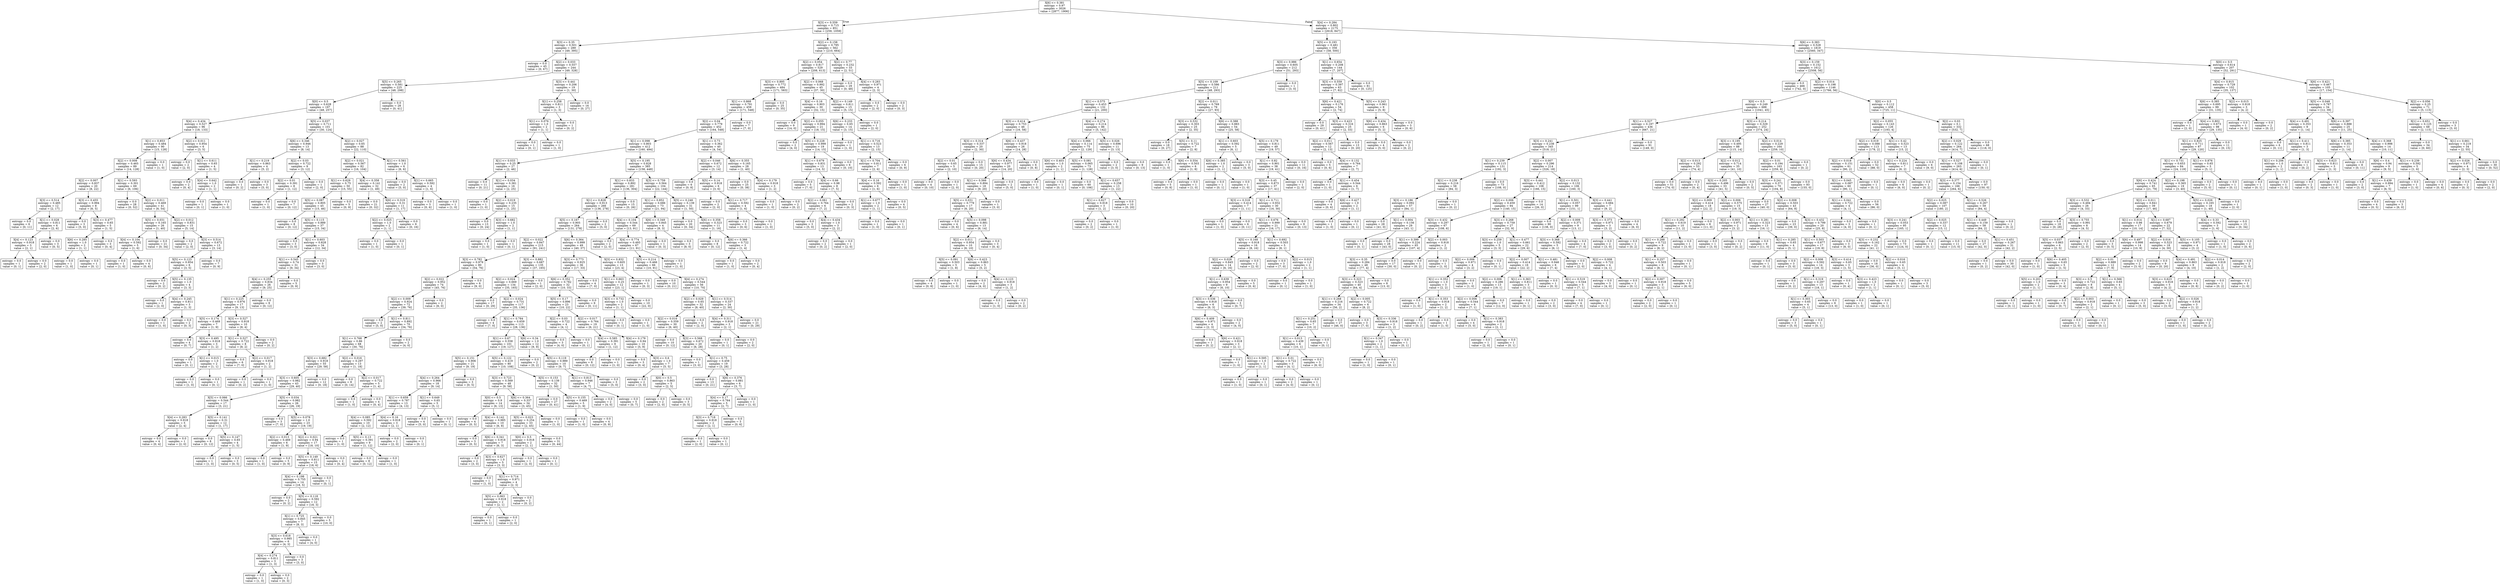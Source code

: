 digraph Tree {
node [shape=box] ;
0 [label="X[6] <= 0.381\nentropy = 0.97\nsamples = 3026\nvalue = [2877, 1906]"] ;
1 [label="X[3] <= 0.559\nentropy = 0.715\nsamples = 851\nvalue = [259, 1059]"] ;
0 -> 1 [labeldistance=2.5, labelangle=45, headlabel="True"] ;
2 [label="X[3] <= 0.35\nentropy = 0.501\nsamples = 289\nvalue = [49, 395]"] ;
1 -> 2 ;
3 [label="entropy = 0.0\nsamples = 45\nvalue = [0, 67]"] ;
2 -> 3 ;
4 [label="X[2] <= 0.033\nentropy = 0.557\nsamples = 244\nvalue = [49, 328]"] ;
2 -> 4 ;
5 [label="X[5] <= 0.265\nentropy = 0.581\nsamples = 225\nvalue = [48, 298]"] ;
4 -> 5 ;
6 [label="X[0] <= 0.5\nentropy = 0.628\nsamples = 197\nvalue = [48, 257]"] ;
5 -> 6 ;
7 [label="X[4] <= 0.434\nentropy = 0.527\nsamples = 96\nvalue = [18, 133]"] ;
6 -> 7 ;
8 [label="X[1] <= 0.853\nentropy = 0.484\nsamples = 90\nvalue = [15, 128]"] ;
7 -> 8 ;
9 [label="X[2] <= 0.008\nentropy = 0.465\nsamples = 89\nvalue = [14, 128]"] ;
8 -> 9 ;
10 [label="X[2] <= 0.007\nentropy = 0.837\nsamples = 20\nvalue = [8, 22]"] ;
9 -> 10 ;
11 [label="X[3] <= 0.514\nentropy = 0.485\nsamples = 12\nvalue = [2, 17]"] ;
10 -> 11 ;
12 [label="entropy = 0.0\nsamples = 6\nvalue = [0, 11]"] ;
11 -> 12 ;
13 [label="X[1] <= 0.028\nentropy = 0.811\nsamples = 6\nvalue = [2, 6]"] ;
11 -> 13 ;
14 [label="X[4] <= 0.123\nentropy = 0.918\nsamples = 3\nvalue = [2, 1]"] ;
13 -> 14 ;
15 [label="entropy = 0.0\nsamples = 1\nvalue = [0, 1]"] ;
14 -> 15 ;
16 [label="entropy = 0.0\nsamples = 2\nvalue = [2, 0]"] ;
14 -> 16 ;
17 [label="entropy = 0.0\nsamples = 3\nvalue = [0, 5]"] ;
13 -> 17 ;
18 [label="X[3] <= 0.455\nentropy = 0.994\nsamples = 8\nvalue = [6, 5]"] ;
10 -> 18 ;
19 [label="entropy = 0.0\nsamples = 3\nvalue = [5, 0]"] ;
18 -> 19 ;
20 [label="X[3] <= 0.477\nentropy = 0.65\nsamples = 5\nvalue = [1, 5]"] ;
18 -> 20 ;
21 [label="X[6] <= 0.285\nentropy = 1.0\nsamples = 2\nvalue = [1, 1]"] ;
20 -> 21 ;
22 [label="entropy = 0.0\nsamples = 1\nvalue = [1, 0]"] ;
21 -> 22 ;
23 [label="entropy = 0.0\nsamples = 1\nvalue = [0, 1]"] ;
21 -> 23 ;
24 [label="entropy = 0.0\nsamples = 3\nvalue = [0, 4]"] ;
20 -> 24 ;
25 [label="X[1] <= 0.593\nentropy = 0.301\nsamples = 69\nvalue = [6, 106]"] ;
9 -> 25 ;
26 [label="entropy = 0.0\nsamples = 28\nvalue = [0, 52]"] ;
25 -> 26 ;
27 [label="X[2] <= 0.011\nentropy = 0.469\nsamples = 41\nvalue = [6, 54]"] ;
25 -> 27 ;
28 [label="X[5] <= 0.031\nentropy = 0.165\nsamples = 26\nvalue = [1, 40]"] ;
27 -> 28 ;
29 [label="X[4] <= 0.104\nentropy = 0.592\nsamples = 5\nvalue = [1, 6]"] ;
28 -> 29 ;
30 [label="entropy = 0.0\nsamples = 1\nvalue = [1, 0]"] ;
29 -> 30 ;
31 [label="entropy = 0.0\nsamples = 4\nvalue = [0, 6]"] ;
29 -> 31 ;
32 [label="entropy = 0.0\nsamples = 21\nvalue = [0, 34]"] ;
28 -> 32 ;
33 [label="X[2] <= 0.012\nentropy = 0.831\nsamples = 15\nvalue = [5, 14]"] ;
27 -> 33 ;
34 [label="entropy = 0.0\nsamples = 2\nvalue = [2, 0]"] ;
33 -> 34 ;
35 [label="X[3] <= 0.514\nentropy = 0.672\nsamples = 13\nvalue = [3, 14]"] ;
33 -> 35 ;
36 [label="X[5] <= 0.123\nentropy = 0.954\nsamples = 6\nvalue = [3, 5]"] ;
35 -> 36 ;
37 [label="entropy = 0.0\nsamples = 2\nvalue = [0, 2]"] ;
36 -> 37 ;
38 [label="X[5] <= 0.135\nentropy = 1.0\nsamples = 4\nvalue = [3, 3]"] ;
36 -> 38 ;
39 [label="entropy = 0.0\nsamples = 1\nvalue = [2, 0]"] ;
38 -> 39 ;
40 [label="X[4] <= 0.245\nentropy = 0.811\nsamples = 3\nvalue = [1, 3]"] ;
38 -> 40 ;
41 [label="entropy = 0.0\nsamples = 1\nvalue = [1, 0]"] ;
40 -> 41 ;
42 [label="entropy = 0.0\nsamples = 2\nvalue = [0, 3]"] ;
40 -> 42 ;
43 [label="entropy = 0.0\nsamples = 7\nvalue = [0, 9]"] ;
35 -> 43 ;
44 [label="entropy = 0.0\nsamples = 1\nvalue = [1, 0]"] ;
8 -> 44 ;
45 [label="X[2] <= 0.011\nentropy = 0.954\nsamples = 6\nvalue = [3, 5]"] ;
7 -> 45 ;
46 [label="entropy = 0.0\nsamples = 2\nvalue = [2, 0]"] ;
45 -> 46 ;
47 [label="X[1] <= 0.611\nentropy = 0.65\nsamples = 4\nvalue = [1, 5]"] ;
45 -> 47 ;
48 [label="entropy = 0.0\nsamples = 2\nvalue = [0, 4]"] ;
47 -> 48 ;
49 [label="X[4] <= 0.642\nentropy = 1.0\nsamples = 2\nvalue = [1, 1]"] ;
47 -> 49 ;
50 [label="entropy = 0.0\nsamples = 1\nvalue = [0, 1]"] ;
49 -> 50 ;
51 [label="entropy = 0.0\nsamples = 1\nvalue = [1, 0]"] ;
49 -> 51 ;
52 [label="X[5] <= 0.037\nentropy = 0.711\nsamples = 101\nvalue = [30, 124]"] ;
6 -> 52 ;
53 [label="X[6] <= 0.346\nentropy = 0.946\nsamples = 13\nvalue = [8, 14]"] ;
52 -> 53 ;
54 [label="X[1] <= 0.219\nentropy = 0.863\nsamples = 4\nvalue = [5, 2]"] ;
53 -> 54 ;
55 [label="entropy = 0.0\nsamples = 1\nvalue = [0, 2]"] ;
54 -> 55 ;
56 [label="entropy = 0.0\nsamples = 3\nvalue = [5, 0]"] ;
54 -> 56 ;
57 [label="X[2] <= 0.03\nentropy = 0.722\nsamples = 9\nvalue = [3, 12]"] ;
53 -> 57 ;
58 [label="X[2] <= 0.01\nentropy = 0.391\nsamples = 8\nvalue = [1, 12]"] ;
57 -> 58 ;
59 [label="entropy = 0.0\nsamples = 1\nvalue = [1, 0]"] ;
58 -> 59 ;
60 [label="entropy = 0.0\nsamples = 7\nvalue = [0, 12]"] ;
58 -> 60 ;
61 [label="entropy = 0.0\nsamples = 1\nvalue = [2, 0]"] ;
57 -> 61 ;
62 [label="X[2] <= 0.027\nentropy = 0.65\nsamples = 88\nvalue = [22, 110]"] ;
52 -> 62 ;
63 [label="X[2] <= 0.021\nentropy = 0.567\nsamples = 82\nvalue = [16, 104]"] ;
62 -> 63 ;
64 [label="X[1] <= 0.629\nentropy = 0.75\nsamples = 50\nvalue = [15, 55]"] ;
63 -> 64 ;
65 [label="X[5] <= 0.087\nentropy = 0.805\nsamples = 45\nvalue = [15, 46]"] ;
64 -> 65 ;
66 [label="entropy = 0.0\nsamples = 8\nvalue = [0, 12]"] ;
65 -> 66 ;
67 [label="X[5] <= 0.115\nentropy = 0.889\nsamples = 37\nvalue = [15, 34]"] ;
65 -> 67 ;
68 [label="entropy = 0.0\nsamples = 3\nvalue = [3, 0]"] ;
67 -> 68 ;
69 [label="X[1] <= 0.603\nentropy = 0.828\nsamples = 34\nvalue = [12, 34]"] ;
67 -> 69 ;
70 [label="X[1] <= 0.545\nentropy = 0.74\nsamples = 31\nvalue = [9, 34]"] ;
69 -> 70 ;
71 [label="X[4] <= 0.255\nentropy = 0.834\nsamples = 26\nvalue = [9, 25]"] ;
70 -> 71 ;
72 [label="X[1] <= 0.225\nentropy = 0.976\nsamples = 17\nvalue = [9, 13]"] ;
71 -> 72 ;
73 [label="X[5] <= 0.174\nentropy = 0.469\nsamples = 7\nvalue = [1, 9]"] ;
72 -> 73 ;
74 [label="entropy = 0.0\nsamples = 4\nvalue = [0, 7]"] ;
73 -> 74 ;
75 [label="X[3] <= 0.495\nentropy = 0.918\nsamples = 3\nvalue = [1, 2]"] ;
73 -> 75 ;
76 [label="entropy = 0.0\nsamples = 1\nvalue = [0, 1]"] ;
75 -> 76 ;
77 [label="X[1] <= 0.015\nentropy = 1.0\nsamples = 2\nvalue = [1, 1]"] ;
75 -> 77 ;
78 [label="entropy = 0.0\nsamples = 1\nvalue = [1, 0]"] ;
77 -> 78 ;
79 [label="entropy = 0.0\nsamples = 1\nvalue = [0, 1]"] ;
77 -> 79 ;
80 [label="X[3] <= 0.527\nentropy = 0.918\nsamples = 10\nvalue = [8, 4]"] ;
72 -> 80 ;
81 [label="X[1] <= 0.527\nentropy = 0.722\nsamples = 8\nvalue = [8, 2]"] ;
80 -> 81 ;
82 [label="entropy = 0.0\nsamples = 6\nvalue = [7, 0]"] ;
81 -> 82 ;
83 [label="X[2] <= 0.017\nentropy = 0.918\nsamples = 2\nvalue = [1, 2]"] ;
81 -> 83 ;
84 [label="entropy = 0.0\nsamples = 1\nvalue = [0, 2]"] ;
83 -> 84 ;
85 [label="entropy = 0.0\nsamples = 1\nvalue = [1, 0]"] ;
83 -> 85 ;
86 [label="entropy = 0.0\nsamples = 2\nvalue = [0, 2]"] ;
80 -> 86 ;
87 [label="entropy = 0.0\nsamples = 9\nvalue = [0, 12]"] ;
71 -> 87 ;
88 [label="entropy = 0.0\nsamples = 5\nvalue = [0, 9]"] ;
70 -> 88 ;
89 [label="entropy = 0.0\nsamples = 3\nvalue = [3, 0]"] ;
69 -> 89 ;
90 [label="entropy = 0.0\nsamples = 5\nvalue = [0, 9]"] ;
64 -> 90 ;
91 [label="X[4] <= 0.358\nentropy = 0.141\nsamples = 32\nvalue = [1, 49]"] ;
63 -> 91 ;
92 [label="entropy = 0.0\nsamples = 21\nvalue = [0, 32]"] ;
91 -> 92 ;
93 [label="X[6] <= 0.319\nentropy = 0.31\nsamples = 11\nvalue = [1, 17]"] ;
91 -> 93 ;
94 [label="X[2] <= 0.025\nentropy = 1.0\nsamples = 2\nvalue = [1, 1]"] ;
93 -> 94 ;
95 [label="entropy = 0.0\nsamples = 1\nvalue = [1, 0]"] ;
94 -> 95 ;
96 [label="entropy = 0.0\nsamples = 1\nvalue = [0, 1]"] ;
94 -> 96 ;
97 [label="entropy = 0.0\nsamples = 9\nvalue = [0, 16]"] ;
93 -> 97 ;
98 [label="X[1] <= 0.561\nentropy = 1.0\nsamples = 6\nvalue = [6, 6]"] ;
62 -> 98 ;
99 [label="entropy = 0.0\nsamples = 2\nvalue = [5, 0]"] ;
98 -> 99 ;
100 [label="X[1] <= 0.665\nentropy = 0.592\nsamples = 4\nvalue = [1, 6]"] ;
98 -> 100 ;
101 [label="entropy = 0.0\nsamples = 3\nvalue = [0, 6]"] ;
100 -> 101 ;
102 [label="entropy = 0.0\nsamples = 1\nvalue = [1, 0]"] ;
100 -> 102 ;
103 [label="entropy = 0.0\nsamples = 28\nvalue = [0, 41]"] ;
5 -> 103 ;
104 [label="X[3] <= 0.441\nentropy = 0.206\nsamples = 19\nvalue = [1, 30]"] ;
4 -> 104 ;
105 [label="X[1] <= 0.258\nentropy = 0.811\nsamples = 3\nvalue = [1, 3]"] ;
104 -> 105 ;
106 [label="X[1] <= 0.076\nentropy = 1.0\nsamples = 2\nvalue = [1, 1]"] ;
105 -> 106 ;
107 [label="entropy = 0.0\nsamples = 1\nvalue = [0, 1]"] ;
106 -> 107 ;
108 [label="entropy = 0.0\nsamples = 1\nvalue = [1, 0]"] ;
106 -> 108 ;
109 [label="entropy = 0.0\nsamples = 1\nvalue = [0, 2]"] ;
105 -> 109 ;
110 [label="entropy = 0.0\nsamples = 16\nvalue = [0, 27]"] ;
104 -> 110 ;
111 [label="X[2] <= 0.158\nentropy = 0.795\nsamples = 562\nvalue = [210, 664]"] ;
1 -> 111 ;
112 [label="X[2] <= 0.054\nentropy = 0.817\nsamples = 529\nvalue = [208, 613]"] ;
111 -> 112 ;
113 [label="X[3] <= 0.895\nentropy = 0.772\nsamples = 484\nvalue = [171, 583]"] ;
112 -> 113 ;
114 [label="X[1] <= 0.868\nentropy = 0.791\nsamples = 459\nvalue = [171, 548]"] ;
113 -> 114 ;
115 [label="X[2] <= 0.04\nentropy = 0.779\nsamples = 452\nvalue = [164, 548]"] ;
114 -> 115 ;
116 [label="X[1] <= 0.098\nentropy = 0.803\nsamples = 412\nvalue = [160, 494]"] ;
115 -> 116 ;
117 [label="X[1] <= 0.033\nentropy = 0.25\nsamples = 27\nvalue = [2, 46]"] ;
116 -> 117 ;
118 [label="entropy = 0.0\nsamples = 11\nvalue = [0, 21]"] ;
117 -> 118 ;
119 [label="X[1] <= 0.034\nentropy = 0.381\nsamples = 16\nvalue = [2, 25]"] ;
117 -> 119 ;
120 [label="entropy = 0.0\nsamples = 1\nvalue = [1, 0]"] ;
119 -> 120 ;
121 [label="X[2] <= 0.019\nentropy = 0.235\nsamples = 15\nvalue = [1, 25]"] ;
119 -> 121 ;
122 [label="entropy = 0.0\nsamples = 13\nvalue = [0, 24]"] ;
121 -> 122 ;
123 [label="X[3] <= 0.682\nentropy = 1.0\nsamples = 2\nvalue = [1, 1]"] ;
121 -> 123 ;
124 [label="entropy = 0.0\nsamples = 1\nvalue = [1, 0]"] ;
123 -> 124 ;
125 [label="entropy = 0.0\nsamples = 1\nvalue = [0, 1]"] ;
123 -> 125 ;
126 [label="X[5] <= 0.195\nentropy = 0.828\nsamples = 385\nvalue = [158, 448]"] ;
116 -> 126 ;
127 [label="X[1] <= 0.833\nentropy = 0.892\nsamples = 281\nvalue = [136, 304]"] ;
126 -> 127 ;
128 [label="X[1] <= 0.828\nentropy = 0.913\nsamples = 266\nvalue = [136, 278]"] ;
127 -> 128 ;
129 [label="X[5] <= 0.167\nentropy = 0.905\nsamples = 264\nvalue = [131, 278]"] ;
128 -> 129 ;
130 [label="X[2] <= 0.022\nentropy = 0.847\nsamples = 215\nvalue = [91, 241]"] ;
129 -> 130 ;
131 [label="X[3] <= 0.782\nentropy = 0.979\nsamples = 80\nvalue = [54, 76]"] ;
130 -> 131 ;
132 [label="X[2] <= 0.022\nentropy = 0.952\nsamples = 74\nvalue = [45, 76]"] ;
131 -> 132 ;
133 [label="X[2] <= 0.009\nentropy = 0.924\nsamples = 72\nvalue = [39, 76]"] ;
132 -> 133 ;
134 [label="entropy = 0.0\nsamples = 2\nvalue = [5, 0]"] ;
133 -> 134 ;
135 [label="X[1] <= 0.811\nentropy = 0.892\nsamples = 70\nvalue = [34, 76]"] ;
133 -> 135 ;
136 [label="X[1] <= 0.768\nentropy = 0.86\nsamples = 68\nvalue = [30, 76]"] ;
135 -> 136 ;
137 [label="X[3] <= 0.682\nentropy = 0.918\nsamples = 55\nvalue = [29, 58]"] ;
136 -> 137 ;
138 [label="X[3] <= 0.605\nentropy = 0.982\nsamples = 43\nvalue = [29, 40]"] ;
137 -> 138 ;
139 [label="X[5] <= 0.066\nentropy = 0.544\nsamples = 17\nvalue = [3, 21]"] ;
138 -> 139 ;
140 [label="X[4] <= 0.283\nentropy = 0.918\nsamples = 5\nvalue = [2, 4]"] ;
139 -> 140 ;
141 [label="entropy = 0.0\nsamples = 4\nvalue = [0, 4]"] ;
140 -> 141 ;
142 [label="entropy = 0.0\nsamples = 1\nvalue = [2, 0]"] ;
140 -> 142 ;
143 [label="X[5] <= 0.141\nentropy = 0.31\nsamples = 12\nvalue = [1, 17]"] ;
139 -> 143 ;
144 [label="entropy = 0.0\nsamples = 8\nvalue = [0, 12]"] ;
143 -> 144 ;
145 [label="X[5] <= 0.147\nentropy = 0.65\nsamples = 4\nvalue = [1, 5]"] ;
143 -> 145 ;
146 [label="entropy = 0.0\nsamples = 1\nvalue = [1, 0]"] ;
145 -> 146 ;
147 [label="entropy = 0.0\nsamples = 3\nvalue = [0, 5]"] ;
145 -> 147 ;
148 [label="X[5] <= 0.034\nentropy = 0.982\nsamples = 26\nvalue = [26, 19]"] ;
138 -> 148 ;
149 [label="entropy = 0.0\nsamples = 3\nvalue = [7, 0]"] ;
148 -> 149 ;
150 [label="X[5] <= 0.078\nentropy = 1.0\nsamples = 23\nvalue = [19, 19]"] ;
148 -> 150 ;
151 [label="X[2] <= 0.013\nentropy = 0.469\nsamples = 6\nvalue = [1, 9]"] ;
150 -> 151 ;
152 [label="entropy = 0.0\nsamples = 1\nvalue = [1, 0]"] ;
151 -> 152 ;
153 [label="entropy = 0.0\nsamples = 5\nvalue = [0, 9]"] ;
151 -> 153 ;
154 [label="X[2] <= 0.021\nentropy = 0.94\nsamples = 17\nvalue = [18, 10]"] ;
150 -> 154 ;
155 [label="X[5] <= 0.149\nentropy = 0.811\nsamples = 15\nvalue = [18, 6]"] ;
154 -> 155 ;
156 [label="X[4] <= 0.198\nentropy = 0.755\nsamples = 14\nvalue = [18, 5]"] ;
155 -> 156 ;
157 [label="entropy = 0.0\nsamples = 2\nvalue = [0, 2]"] ;
156 -> 157 ;
158 [label="X[5] <= 0.118\nentropy = 0.592\nsamples = 12\nvalue = [18, 3]"] ;
156 -> 158 ;
159 [label="X[1] <= 0.725\nentropy = 0.845\nsamples = 7\nvalue = [8, 3]"] ;
158 -> 159 ;
160 [label="X[3] <= 0.618\nentropy = 0.985\nsamples = 6\nvalue = [4, 3]"] ;
159 -> 160 ;
161 [label="X[4] <= 0.274\nentropy = 0.811\nsamples = 3\nvalue = [1, 3]"] ;
160 -> 161 ;
162 [label="entropy = 0.0\nsamples = 1\nvalue = [1, 0]"] ;
161 -> 162 ;
163 [label="entropy = 0.0\nsamples = 2\nvalue = [0, 3]"] ;
161 -> 163 ;
164 [label="entropy = 0.0\nsamples = 3\nvalue = [3, 0]"] ;
160 -> 164 ;
165 [label="entropy = 0.0\nsamples = 1\nvalue = [4, 0]"] ;
159 -> 165 ;
166 [label="entropy = 0.0\nsamples = 5\nvalue = [10, 0]"] ;
158 -> 166 ;
167 [label="entropy = 0.0\nsamples = 1\nvalue = [0, 1]"] ;
155 -> 167 ;
168 [label="entropy = 0.0\nsamples = 2\nvalue = [0, 4]"] ;
154 -> 168 ;
169 [label="entropy = 0.0\nsamples = 12\nvalue = [0, 18]"] ;
137 -> 169 ;
170 [label="X[2] <= 0.016\nentropy = 0.297\nsamples = 13\nvalue = [1, 18]"] ;
136 -> 170 ;
171 [label="entropy = 0.0\nsamples = 8\nvalue = [0, 14]"] ;
170 -> 171 ;
172 [label="X[2] <= 0.017\nentropy = 0.722\nsamples = 5\nvalue = [1, 4]"] ;
170 -> 172 ;
173 [label="entropy = 0.0\nsamples = 1\nvalue = [1, 0]"] ;
172 -> 173 ;
174 [label="entropy = 0.0\nsamples = 4\nvalue = [0, 4]"] ;
172 -> 174 ;
175 [label="entropy = 0.0\nsamples = 2\nvalue = [4, 0]"] ;
135 -> 175 ;
176 [label="entropy = 0.0\nsamples = 2\nvalue = [6, 0]"] ;
132 -> 176 ;
177 [label="entropy = 0.0\nsamples = 6\nvalue = [9, 0]"] ;
131 -> 177 ;
178 [label="X[3] <= 0.882\nentropy = 0.687\nsamples = 135\nvalue = [37, 165]"] ;
130 -> 178 ;
179 [label="X[2] <= 0.024\nentropy = 0.669\nsamples = 134\nvalue = [35, 165]"] ;
178 -> 179 ;
180 [label="entropy = 0.0\nsamples = 17\nvalue = [0, 29]"] ;
179 -> 180 ;
181 [label="X[2] <= 0.024\nentropy = 0.731\nsamples = 117\nvalue = [35, 136]"] ;
179 -> 181 ;
182 [label="entropy = 0.0\nsamples = 4\nvalue = [7, 0]"] ;
181 -> 182 ;
183 [label="X[1] <= 0.784\nentropy = 0.659\nsamples = 113\nvalue = [28, 136]"] ;
181 -> 183 ;
184 [label="X[1] <= 0.67\nentropy = 0.558\nsamples = 101\nvalue = [19, 127]"] ;
183 -> 184 ;
185 [label="X[5] <= 0.151\nentropy = 0.906\nsamples = 21\nvalue = [9, 19]"] ;
184 -> 185 ;
186 [label="X[4] <= 0.264\nentropy = 0.966\nsamples = 18\nvalue = [9, 14]"] ;
185 -> 186 ;
187 [label="X[1] <= 0.659\nentropy = 0.787\nsamples = 13\nvalue = [4, 13]"] ;
186 -> 187 ;
188 [label="X[4] <= 0.085\nentropy = 0.592\nsamples = 10\nvalue = [2, 12]"] ;
187 -> 188 ;
189 [label="entropy = 0.0\nsamples = 1\nvalue = [1, 0]"] ;
188 -> 189 ;
190 [label="X[5] <= 0.13\nentropy = 0.391\nsamples = 9\nvalue = [1, 12]"] ;
188 -> 190 ;
191 [label="entropy = 0.0\nsamples = 8\nvalue = [0, 12]"] ;
190 -> 191 ;
192 [label="entropy = 0.0\nsamples = 1\nvalue = [1, 0]"] ;
190 -> 192 ;
193 [label="X[4] <= 0.16\nentropy = 0.918\nsamples = 3\nvalue = [2, 1]"] ;
187 -> 193 ;
194 [label="entropy = 0.0\nsamples = 2\nvalue = [2, 0]"] ;
193 -> 194 ;
195 [label="entropy = 0.0\nsamples = 1\nvalue = [0, 1]"] ;
193 -> 195 ;
196 [label="X[1] <= 0.649\nentropy = 0.65\nsamples = 5\nvalue = [5, 1]"] ;
186 -> 196 ;
197 [label="entropy = 0.0\nsamples = 4\nvalue = [5, 0]"] ;
196 -> 197 ;
198 [label="entropy = 0.0\nsamples = 1\nvalue = [0, 1]"] ;
196 -> 198 ;
199 [label="entropy = 0.0\nsamples = 3\nvalue = [0, 5]"] ;
185 -> 199 ;
200 [label="X[5] <= 0.122\nentropy = 0.419\nsamples = 80\nvalue = [10, 108]"] ;
184 -> 200 ;
201 [label="X[3] <= 0.723\nentropy = 0.569\nsamples = 48\nvalue = [9, 58]"] ;
200 -> 201 ;
202 [label="X[0] <= 0.5\nentropy = 0.9\nsamples = 14\nvalue = [6, 13]"] ;
201 -> 202 ;
203 [label="entropy = 0.0\nsamples = 4\nvalue = [0, 5]"] ;
202 -> 203 ;
204 [label="X[4] <= 0.142\nentropy = 0.985\nsamples = 10\nvalue = [6, 8]"] ;
202 -> 204 ;
205 [label="entropy = 0.0\nsamples = 3\nvalue = [0, 5]"] ;
204 -> 205 ;
206 [label="X[6] <= 0.341\nentropy = 0.918\nsamples = 7\nvalue = [6, 3]"] ;
204 -> 206 ;
207 [label="entropy = 0.0\nsamples = 2\nvalue = [3, 0]"] ;
206 -> 207 ;
208 [label="X[3] <= 0.627\nentropy = 1.0\nsamples = 5\nvalue = [3, 3]"] ;
206 -> 208 ;
209 [label="entropy = 0.0\nsamples = 1\nvalue = [1, 0]"] ;
208 -> 209 ;
210 [label="X[1] <= 0.714\nentropy = 0.971\nsamples = 4\nvalue = [2, 3]"] ;
208 -> 210 ;
211 [label="X[5] <= 0.063\nentropy = 0.918\nsamples = 2\nvalue = [2, 1]"] ;
210 -> 211 ;
212 [label="entropy = 0.0\nsamples = 1\nvalue = [0, 1]"] ;
211 -> 212 ;
213 [label="entropy = 0.0\nsamples = 1\nvalue = [2, 0]"] ;
211 -> 213 ;
214 [label="entropy = 0.0\nsamples = 2\nvalue = [0, 2]"] ;
210 -> 214 ;
215 [label="X[6] <= 0.364\nentropy = 0.337\nsamples = 34\nvalue = [3, 45]"] ;
201 -> 215 ;
216 [label="X[5] <= 0.023\nentropy = 0.254\nsamples = 33\nvalue = [2, 45]"] ;
215 -> 216 ;
217 [label="X[0] <= 0.5\nentropy = 0.918\nsamples = 2\nvalue = [2, 1]"] ;
216 -> 217 ;
218 [label="entropy = 0.0\nsamples = 1\nvalue = [2, 0]"] ;
217 -> 218 ;
219 [label="entropy = 0.0\nsamples = 1\nvalue = [0, 1]"] ;
217 -> 219 ;
220 [label="entropy = 0.0\nsamples = 31\nvalue = [0, 44]"] ;
216 -> 220 ;
221 [label="entropy = 0.0\nsamples = 1\nvalue = [1, 0]"] ;
215 -> 221 ;
222 [label="X[5] <= 0.153\nentropy = 0.139\nsamples = 32\nvalue = [1, 50]"] ;
200 -> 222 ;
223 [label="entropy = 0.0\nsamples = 27\nvalue = [0, 41]"] ;
222 -> 223 ;
224 [label="X[5] <= 0.155\nentropy = 0.469\nsamples = 5\nvalue = [1, 9]"] ;
222 -> 224 ;
225 [label="entropy = 0.0\nsamples = 1\nvalue = [1, 0]"] ;
224 -> 225 ;
226 [label="entropy = 0.0\nsamples = 4\nvalue = [0, 9]"] ;
224 -> 226 ;
227 [label="X[6] <= 0.34\nentropy = 1.0\nsamples = 12\nvalue = [9, 9]"] ;
183 -> 227 ;
228 [label="entropy = 0.0\nsamples = 2\nvalue = [0, 2]"] ;
227 -> 228 ;
229 [label="X[5] <= 0.119\nentropy = 0.989\nsamples = 10\nvalue = [9, 7]"] ;
227 -> 229 ;
230 [label="X[1] <= 0.813\nentropy = 0.946\nsamples = 7\nvalue = [4, 7]"] ;
229 -> 230 ;
231 [label="entropy = 0.0\nsamples = 2\nvalue = [4, 0]"] ;
230 -> 231 ;
232 [label="entropy = 0.0\nsamples = 5\nvalue = [0, 7]"] ;
230 -> 232 ;
233 [label="entropy = 0.0\nsamples = 3\nvalue = [5, 0]"] ;
229 -> 233 ;
234 [label="entropy = 0.0\nsamples = 1\nvalue = [2, 0]"] ;
178 -> 234 ;
235 [label="X[6] <= 0.364\nentropy = 0.999\nsamples = 49\nvalue = [40, 37]"] ;
129 -> 235 ;
236 [label="X[3] <= 0.773\nentropy = 0.925\nsamples = 36\nvalue = [17, 33]"] ;
235 -> 236 ;
237 [label="X[6] <= 0.352\nentropy = 0.782\nsamples = 32\nvalue = [10, 33]"] ;
236 -> 237 ;
238 [label="X[5] <= 0.17\nentropy = 0.896\nsamples = 23\nvalue = [10, 22]"] ;
237 -> 238 ;
239 [label="X[2] <= 0.03\nentropy = 0.722\nsamples = 4\nvalue = [4, 1]"] ;
238 -> 239 ;
240 [label="entropy = 0.0\nsamples = 3\nvalue = [4, 0]"] ;
239 -> 240 ;
241 [label="entropy = 0.0\nsamples = 1\nvalue = [0, 1]"] ;
239 -> 241 ;
242 [label="X[2] <= 0.017\nentropy = 0.764\nsamples = 19\nvalue = [6, 21]"] ;
238 -> 242 ;
243 [label="X[4] <= 0.585\nentropy = 0.391\nsamples = 9\nvalue = [1, 12]"] ;
242 -> 243 ;
244 [label="entropy = 0.0\nsamples = 8\nvalue = [0, 12]"] ;
243 -> 244 ;
245 [label="entropy = 0.0\nsamples = 1\nvalue = [1, 0]"] ;
243 -> 245 ;
246 [label="X[4] <= 0.179\nentropy = 0.94\nsamples = 10\nvalue = [5, 9]"] ;
242 -> 246 ;
247 [label="entropy = 0.0\nsamples = 3\nvalue = [0, 4]"] ;
246 -> 247 ;
248 [label="X[3] <= 0.6\nentropy = 1.0\nsamples = 7\nvalue = [5, 5]"] ;
246 -> 248 ;
249 [label="entropy = 0.0\nsamples = 2\nvalue = [3, 0]"] ;
248 -> 249 ;
250 [label="X[0] <= 0.5\nentropy = 0.863\nsamples = 5\nvalue = [2, 5]"] ;
248 -> 250 ;
251 [label="entropy = 0.0\nsamples = 2\nvalue = [2, 0]"] ;
250 -> 251 ;
252 [label="entropy = 0.0\nsamples = 3\nvalue = [0, 5]"] ;
250 -> 252 ;
253 [label="entropy = 0.0\nsamples = 9\nvalue = [0, 11]"] ;
237 -> 253 ;
254 [label="entropy = 0.0\nsamples = 4\nvalue = [7, 0]"] ;
236 -> 254 ;
255 [label="X[3] <= 0.832\nentropy = 0.605\nsamples = 13\nvalue = [23, 4]"] ;
235 -> 255 ;
256 [label="X[1] <= 0.663\nentropy = 0.25\nsamples = 12\nvalue = [23, 1]"] ;
255 -> 256 ;
257 [label="X[3] <= 0.732\nentropy = 1.0\nsamples = 2\nvalue = [1, 1]"] ;
256 -> 257 ;
258 [label="entropy = 0.0\nsamples = 1\nvalue = [0, 1]"] ;
257 -> 258 ;
259 [label="entropy = 0.0\nsamples = 1\nvalue = [1, 0]"] ;
257 -> 259 ;
260 [label="entropy = 0.0\nsamples = 10\nvalue = [22, 0]"] ;
256 -> 260 ;
261 [label="entropy = 0.0\nsamples = 1\nvalue = [0, 3]"] ;
255 -> 261 ;
262 [label="entropy = 0.0\nsamples = 2\nvalue = [5, 0]"] ;
128 -> 262 ;
263 [label="entropy = 0.0\nsamples = 15\nvalue = [0, 26]"] ;
127 -> 263 ;
264 [label="X[3] <= 0.759\nentropy = 0.564\nsamples = 104\nvalue = [22, 144]"] ;
126 -> 264 ;
265 [label="X[1] <= 0.852\nentropy = 0.686\nsamples = 73\nvalue = [21, 94]"] ;
264 -> 265 ;
266 [label="X[4] <= 0.104\nentropy = 0.544\nsamples = 69\nvalue = [13, 91]"] ;
265 -> 266 ;
267 [label="entropy = 0.0\nsamples = 2\nvalue = [2, 0]"] ;
266 -> 267 ;
268 [label="X[4] <= 0.774\nentropy = 0.493\nsamples = 67\nvalue = [11, 91]"] ;
266 -> 268 ;
269 [label="X[5] <= 0.214\nentropy = 0.466\nsamples = 66\nvalue = [10, 91]"] ;
268 -> 269 ;
270 [label="entropy = 0.0\nsamples = 10\nvalue = [0, 21]"] ;
269 -> 270 ;
271 [label="X[4] <= 0.274\nentropy = 0.544\nsamples = 56\nvalue = [10, 70]"] ;
269 -> 271 ;
272 [label="X[2] <= 0.029\nentropy = 0.65\nsamples = 32\nvalue = [8, 40]"] ;
271 -> 272 ;
273 [label="X[2] <= 0.016\nentropy = 0.559\nsamples = 30\nvalue = [6, 40]"] ;
272 -> 273 ;
274 [label="entropy = 0.0\nsamples = 10\nvalue = [0, 12]"] ;
273 -> 274 ;
275 [label="X[3] <= 0.568\nentropy = 0.672\nsamples = 20\nvalue = [6, 28]"] ;
273 -> 275 ;
276 [label="entropy = 0.0\nsamples = 1\nvalue = [3, 0]"] ;
275 -> 276 ;
277 [label="X[1] <= 0.75\nentropy = 0.459\nsamples = 19\nvalue = [3, 28]"] ;
275 -> 277 ;
278 [label="entropy = 0.0\nsamples = 13\nvalue = [0, 21]"] ;
277 -> 278 ;
279 [label="X[6] <= 0.376\nentropy = 0.881\nsamples = 6\nvalue = [3, 7]"] ;
277 -> 279 ;
280 [label="X[4] <= 0.17\nentropy = 0.764\nsamples = 5\nvalue = [2, 7]"] ;
279 -> 280 ;
281 [label="X[3] <= 0.718\nentropy = 0.918\nsamples = 2\nvalue = [2, 1]"] ;
280 -> 281 ;
282 [label="entropy = 0.0\nsamples = 1\nvalue = [2, 0]"] ;
281 -> 282 ;
283 [label="entropy = 0.0\nsamples = 1\nvalue = [0, 1]"] ;
281 -> 283 ;
284 [label="entropy = 0.0\nsamples = 3\nvalue = [0, 6]"] ;
280 -> 284 ;
285 [label="entropy = 0.0\nsamples = 1\nvalue = [1, 0]"] ;
279 -> 285 ;
286 [label="entropy = 0.0\nsamples = 2\nvalue = [2, 0]"] ;
272 -> 286 ;
287 [label="X[1] <= 0.514\nentropy = 0.337\nsamples = 24\nvalue = [2, 30]"] ;
271 -> 287 ;
288 [label="X[4] <= 0.311\nentropy = 0.918\nsamples = 3\nvalue = [2, 1]"] ;
287 -> 288 ;
289 [label="entropy = 0.0\nsamples = 1\nvalue = [0, 1]"] ;
288 -> 289 ;
290 [label="entropy = 0.0\nsamples = 2\nvalue = [2, 0]"] ;
288 -> 290 ;
291 [label="entropy = 0.0\nsamples = 21\nvalue = [0, 29]"] ;
287 -> 291 ;
292 [label="entropy = 0.0\nsamples = 1\nvalue = [1, 0]"] ;
268 -> 292 ;
293 [label="X[6] <= 0.349\nentropy = 0.845\nsamples = 4\nvalue = [8, 3]"] ;
265 -> 293 ;
294 [label="entropy = 0.0\nsamples = 1\nvalue = [0, 3]"] ;
293 -> 294 ;
295 [label="entropy = 0.0\nsamples = 3\nvalue = [8, 0]"] ;
293 -> 295 ;
296 [label="X[5] <= 0.246\nentropy = 0.139\nsamples = 31\nvalue = [1, 50]"] ;
264 -> 296 ;
297 [label="entropy = 0.0\nsamples = 20\nvalue = [0, 34]"] ;
296 -> 297 ;
298 [label="X[6] <= 0.358\nentropy = 0.323\nsamples = 11\nvalue = [1, 16]"] ;
296 -> 298 ;
299 [label="entropy = 0.0\nsamples = 8\nvalue = [0, 12]"] ;
298 -> 299 ;
300 [label="X[6] <= 0.366\nentropy = 0.722\nsamples = 3\nvalue = [1, 4]"] ;
298 -> 300 ;
301 [label="entropy = 0.0\nsamples = 1\nvalue = [1, 0]"] ;
300 -> 301 ;
302 [label="entropy = 0.0\nsamples = 2\nvalue = [0, 4]"] ;
300 -> 302 ;
303 [label="X[1] <= 0.73\nentropy = 0.362\nsamples = 40\nvalue = [4, 54]"] ;
115 -> 303 ;
304 [label="X[2] <= 0.046\nentropy = 0.672\nsamples = 12\nvalue = [3, 14]"] ;
303 -> 304 ;
305 [label="entropy = 0.0\nsamples = 6\nvalue = [0, 8]"] ;
304 -> 305 ;
306 [label="X[5] <= 0.14\nentropy = 0.918\nsamples = 6\nvalue = [3, 6]"] ;
304 -> 306 ;
307 [label="entropy = 0.0\nsamples = 2\nvalue = [2, 0]"] ;
306 -> 307 ;
308 [label="X[1] <= 0.717\nentropy = 0.592\nsamples = 4\nvalue = [1, 6]"] ;
306 -> 308 ;
309 [label="entropy = 0.0\nsamples = 3\nvalue = [0, 6]"] ;
308 -> 309 ;
310 [label="entropy = 0.0\nsamples = 1\nvalue = [1, 0]"] ;
308 -> 310 ;
311 [label="X[6] <= 0.355\nentropy = 0.165\nsamples = 28\nvalue = [1, 40]"] ;
303 -> 311 ;
312 [label="entropy = 0.0\nsamples = 25\nvalue = [0, 38]"] ;
311 -> 312 ;
313 [label="X[4] <= 0.179\nentropy = 0.918\nsamples = 3\nvalue = [1, 2]"] ;
311 -> 313 ;
314 [label="entropy = 0.0\nsamples = 1\nvalue = [1, 0]"] ;
313 -> 314 ;
315 [label="entropy = 0.0\nsamples = 2\nvalue = [0, 2]"] ;
313 -> 315 ;
316 [label="entropy = 0.0\nsamples = 7\nvalue = [7, 0]"] ;
114 -> 316 ;
317 [label="entropy = 0.0\nsamples = 25\nvalue = [0, 35]"] ;
113 -> 317 ;
318 [label="X[2] <= 0.068\nentropy = 0.992\nsamples = 45\nvalue = [37, 30]"] ;
112 -> 318 ;
319 [label="X[4] <= 0.16\nentropy = 0.903\nsamples = 30\nvalue = [32, 15]"] ;
318 -> 319 ;
320 [label="entropy = 0.0\nsamples = 9\nvalue = [14, 0]"] ;
319 -> 320 ;
321 [label="X[2] <= 0.055\nentropy = 0.994\nsamples = 21\nvalue = [18, 15]"] ;
319 -> 321 ;
322 [label="entropy = 0.0\nsamples = 2\nvalue = [4, 0]"] ;
321 -> 322 ;
323 [label="X[5] <= 0.228\nentropy = 0.999\nsamples = 19\nvalue = [14, 15]"] ;
321 -> 323 ;
324 [label="X[1] <= 0.679\nentropy = 0.831\nsamples = 13\nvalue = [14, 5]"] ;
323 -> 324 ;
325 [label="entropy = 0.0\nsamples = 5\nvalue = [7, 0]"] ;
324 -> 325 ;
326 [label="X[4] <= 0.66\nentropy = 0.98\nsamples = 8\nvalue = [7, 5]"] ;
324 -> 326 ;
327 [label="X[2] <= 0.061\nentropy = 0.764\nsamples = 6\nvalue = [7, 2]"] ;
326 -> 327 ;
328 [label="entropy = 0.0\nsamples = 3\nvalue = [5, 0]"] ;
327 -> 328 ;
329 [label="X[4] <= 0.434\nentropy = 1.0\nsamples = 3\nvalue = [2, 2]"] ;
327 -> 329 ;
330 [label="entropy = 0.0\nsamples = 2\nvalue = [0, 2]"] ;
329 -> 330 ;
331 [label="entropy = 0.0\nsamples = 1\nvalue = [2, 0]"] ;
329 -> 331 ;
332 [label="entropy = 0.0\nsamples = 2\nvalue = [0, 3]"] ;
326 -> 332 ;
333 [label="entropy = 0.0\nsamples = 6\nvalue = [0, 10]"] ;
323 -> 333 ;
334 [label="X[2] <= 0.149\nentropy = 0.811\nsamples = 15\nvalue = [5, 15]"] ;
318 -> 334 ;
335 [label="X[6] <= 0.233\nentropy = 0.65\nsamples = 14\nvalue = [3, 15]"] ;
334 -> 335 ;
336 [label="entropy = 0.0\nsamples = 1\nvalue = [1, 0]"] ;
335 -> 336 ;
337 [label="X[1] <= 0.716\nentropy = 0.523\nsamples = 13\nvalue = [2, 15]"] ;
335 -> 337 ;
338 [label="X[1] <= 0.704\nentropy = 0.811\nsamples = 7\nvalue = [2, 6]"] ;
337 -> 338 ;
339 [label="X[4] <= 0.16\nentropy = 0.592\nsamples = 6\nvalue = [1, 6]"] ;
338 -> 339 ;
340 [label="X[1] <= 0.677\nentropy = 1.0\nsamples = 2\nvalue = [1, 1]"] ;
339 -> 340 ;
341 [label="entropy = 0.0\nsamples = 1\nvalue = [1, 0]"] ;
340 -> 341 ;
342 [label="entropy = 0.0\nsamples = 1\nvalue = [0, 1]"] ;
340 -> 342 ;
343 [label="entropy = 0.0\nsamples = 4\nvalue = [0, 5]"] ;
339 -> 343 ;
344 [label="entropy = 0.0\nsamples = 1\nvalue = [1, 0]"] ;
338 -> 344 ;
345 [label="entropy = 0.0\nsamples = 6\nvalue = [0, 9]"] ;
337 -> 345 ;
346 [label="entropy = 0.0\nsamples = 1\nvalue = [2, 0]"] ;
334 -> 346 ;
347 [label="X[2] <= 0.77\nentropy = 0.232\nsamples = 33\nvalue = [2, 51]"] ;
111 -> 347 ;
348 [label="entropy = 0.0\nsamples = 29\nvalue = [0, 48]"] ;
347 -> 348 ;
349 [label="X[4] <= 0.283\nentropy = 0.971\nsamples = 4\nvalue = [2, 3]"] ;
347 -> 349 ;
350 [label="entropy = 0.0\nsamples = 2\nvalue = [2, 0]"] ;
349 -> 350 ;
351 [label="entropy = 0.0\nsamples = 2\nvalue = [0, 3]"] ;
349 -> 351 ;
352 [label="X[4] <= 0.284\nentropy = 0.802\nsamples = 2175\nvalue = [2618, 847]"] ;
0 -> 352 [labeldistance=2.5, labelangle=-45, headlabel="False"] ;
353 [label="X[5] <= 0.193\nentropy = 0.481\nsamples = 356\nvalue = [58, 500]"] ;
352 -> 353 ;
354 [label="X[3] <= 0.986\nentropy = 0.605\nsamples = 212\nvalue = [51, 293]"] ;
353 -> 354 ;
355 [label="X[5] <= 0.109\nentropy = 0.586\nsamples = 211\nvalue = [48, 293]"] ;
354 -> 355 ;
356 [label="X[1] <= 0.575\nentropy = 0.453\nsamples = 132\nvalue = [21, 200]"] ;
355 -> 356 ;
357 [label="X[3] <= 0.414\nentropy = 0.753\nsamples = 46\nvalue = [16, 58]"] ;
356 -> 357 ;
358 [label="X[3] <= 0.314\nentropy = 0.337\nsamples = 20\nvalue = [2, 30]"] ;
357 -> 358 ;
359 [label="X[2] <= 0.01\nentropy = 0.65\nsamples = 5\nvalue = [2, 10]"] ;
358 -> 359 ;
360 [label="entropy = 0.0\nsamples = 4\nvalue = [0, 10]"] ;
359 -> 360 ;
361 [label="entropy = 0.0\nsamples = 1\nvalue = [2, 0]"] ;
359 -> 361 ;
362 [label="entropy = 0.0\nsamples = 15\nvalue = [0, 20]"] ;
358 -> 362 ;
363 [label="X[6] <= 0.437\nentropy = 0.918\nsamples = 26\nvalue = [14, 28]"] ;
357 -> 363 ;
364 [label="X[6] <= 0.434\nentropy = 0.977\nsamples = 20\nvalue = [14, 20]"] ;
363 -> 364 ;
365 [label="X[1] <= 0.566\nentropy = 0.894\nsamples = 18\nvalue = [9, 20]"] ;
364 -> 365 ;
366 [label="X[5] <= 0.031\nentropy = 0.779\nsamples = 17\nvalue = [6, 20]"] ;
365 -> 366 ;
367 [label="entropy = 0.0\nsamples = 4\nvalue = [0, 6]"] ;
366 -> 367 ;
368 [label="X[5] <= 0.098\nentropy = 0.881\nsamples = 13\nvalue = [6, 14]"] ;
366 -> 368 ;
369 [label="X[2] <= 0.011\nentropy = 0.954\nsamples = 10\nvalue = [6, 10]"] ;
368 -> 369 ;
370 [label="X[5] <= 0.091\nentropy = 0.503\nsamples = 5\nvalue = [1, 8]"] ;
369 -> 370 ;
371 [label="entropy = 0.0\nsamples = 4\nvalue = [0, 8]"] ;
370 -> 371 ;
372 [label="entropy = 0.0\nsamples = 1\nvalue = [1, 0]"] ;
370 -> 372 ;
373 [label="X[6] <= 0.423\nentropy = 0.863\nsamples = 5\nvalue = [5, 2]"] ;
369 -> 373 ;
374 [label="entropy = 0.0\nsamples = 2\nvalue = [4, 0]"] ;
373 -> 374 ;
375 [label="X[4] <= 0.123\nentropy = 0.918\nsamples = 3\nvalue = [1, 2]"] ;
373 -> 375 ;
376 [label="entropy = 0.0\nsamples = 1\nvalue = [1, 0]"] ;
375 -> 376 ;
377 [label="entropy = 0.0\nsamples = 2\nvalue = [0, 2]"] ;
375 -> 377 ;
378 [label="entropy = 0.0\nsamples = 3\nvalue = [0, 4]"] ;
368 -> 378 ;
379 [label="entropy = 0.0\nsamples = 1\nvalue = [3, 0]"] ;
365 -> 379 ;
380 [label="entropy = 0.0\nsamples = 2\nvalue = [5, 0]"] ;
364 -> 380 ;
381 [label="entropy = 0.0\nsamples = 6\nvalue = [0, 8]"] ;
363 -> 381 ;
382 [label="X[4] <= 0.274\nentropy = 0.214\nsamples = 86\nvalue = [5, 142]"] ;
356 -> 382 ;
383 [label="X[4] <= 0.066\nentropy = 0.114\nsamples = 75\nvalue = [2, 129]"] ;
382 -> 383 ;
384 [label="X[6] <= 0.403\nentropy = 1.0\nsamples = 2\nvalue = [1, 1]"] ;
383 -> 384 ;
385 [label="entropy = 0.0\nsamples = 1\nvalue = [1, 0]"] ;
384 -> 385 ;
386 [label="entropy = 0.0\nsamples = 1\nvalue = [0, 1]"] ;
384 -> 386 ;
387 [label="X[5] <= 0.081\nentropy = 0.065\nsamples = 73\nvalue = [1, 128]"] ;
383 -> 387 ;
388 [label="entropy = 0.0\nsamples = 60\nvalue = [0, 106]"] ;
387 -> 388 ;
389 [label="X[1] <= 0.657\nentropy = 0.258\nsamples = 13\nvalue = [1, 22]"] ;
387 -> 389 ;
390 [label="X[1] <= 0.627\nentropy = 0.918\nsamples = 3\nvalue = [1, 2]"] ;
389 -> 390 ;
391 [label="entropy = 0.0\nsamples = 2\nvalue = [0, 2]"] ;
390 -> 391 ;
392 [label="entropy = 0.0\nsamples = 1\nvalue = [1, 0]"] ;
390 -> 392 ;
393 [label="entropy = 0.0\nsamples = 10\nvalue = [0, 20]"] ;
389 -> 393 ;
394 [label="X[5] <= 0.026\nentropy = 0.696\nsamples = 11\nvalue = [3, 13]"] ;
382 -> 394 ;
395 [label="entropy = 0.0\nsamples = 2\nvalue = [3, 0]"] ;
394 -> 395 ;
396 [label="entropy = 0.0\nsamples = 9\nvalue = [0, 13]"] ;
394 -> 396 ;
397 [label="X[2] <= 0.011\nentropy = 0.769\nsamples = 79\nvalue = [27, 93]"] ;
355 -> 397 ;
398 [label="X[3] <= 0.532\nentropy = 0.303\nsamples = 25\nvalue = [2, 35]"] ;
397 -> 398 ;
399 [label="entropy = 0.0\nsamples = 18\nvalue = [0, 27]"] ;
398 -> 399 ;
400 [label="X[5] <= 0.11\nentropy = 0.722\nsamples = 7\nvalue = [2, 8]"] ;
398 -> 400 ;
401 [label="entropy = 0.0\nsamples = 1\nvalue = [1, 0]"] ;
400 -> 401 ;
402 [label="X[6] <= 0.554\nentropy = 0.503\nsamples = 6\nvalue = [1, 8]"] ;
400 -> 402 ;
403 [label="entropy = 0.0\nsamples = 5\nvalue = [0, 8]"] ;
402 -> 403 ;
404 [label="entropy = 0.0\nsamples = 1\nvalue = [1, 0]"] ;
402 -> 404 ;
405 [label="X[6] <= 0.388\nentropy = 0.883\nsamples = 54\nvalue = [25, 58]"] ;
397 -> 405 ;
406 [label="X[1] <= 0.603\nentropy = 0.592\nsamples = 5\nvalue = [6, 1]"] ;
405 -> 406 ;
407 [label="X[6] <= 0.385\nentropy = 1.0\nsamples = 2\nvalue = [1, 1]"] ;
406 -> 407 ;
408 [label="entropy = 0.0\nsamples = 1\nvalue = [0, 1]"] ;
407 -> 408 ;
409 [label="entropy = 0.0\nsamples = 1\nvalue = [1, 0]"] ;
407 -> 409 ;
410 [label="entropy = 0.0\nsamples = 3\nvalue = [5, 0]"] ;
406 -> 410 ;
411 [label="X[5] <= 0.179\nentropy = 0.811\nsamples = 49\nvalue = [19, 57]"] ;
405 -> 411 ;
412 [label="X[1] <= 0.82\nentropy = 0.901\nsamples = 38\nvalue = [19, 41]"] ;
411 -> 412 ;
413 [label="X[3] <= 0.45\nentropy = 0.873\nsamples = 37\nvalue = [17, 41]"] ;
412 -> 413 ;
414 [label="X[3] <= 0.318\nentropy = 0.414\nsamples = 7\nvalue = [1, 11]"] ;
413 -> 414 ;
415 [label="entropy = 0.0\nsamples = 1\nvalue = [1, 0]"] ;
414 -> 415 ;
416 [label="entropy = 0.0\nsamples = 6\nvalue = [0, 11]"] ;
414 -> 416 ;
417 [label="X[1] <= 0.711\nentropy = 0.932\nsamples = 30\nvalue = [16, 30]"] ;
413 -> 417 ;
418 [label="X[1] <= 0.676\nentropy = 0.999\nsamples = 21\nvalue = [16, 17]"] ;
417 -> 418 ;
419 [label="X[5] <= 0.168\nentropy = 0.918\nsamples = 16\nvalue = [8, 16]"] ;
418 -> 419 ;
420 [label="X[2] <= 0.028\nentropy = 0.845\nsamples = 14\nvalue = [6, 16]"] ;
419 -> 420 ;
421 [label="X[1] <= 0.639\nentropy = 0.954\nsamples = 9\nvalue = [6, 10]"] ;
420 -> 421 ;
422 [label="X[3] <= 0.536\nentropy = 0.918\nsamples = 6\nvalue = [6, 3]"] ;
421 -> 422 ;
423 [label="X[6] <= 0.409\nentropy = 0.971\nsamples = 4\nvalue = [2, 3]"] ;
422 -> 423 ;
424 [label="entropy = 0.0\nsamples = 1\nvalue = [0, 2]"] ;
423 -> 424 ;
425 [label="X[6] <= 0.421\nentropy = 0.918\nsamples = 3\nvalue = [2, 1]"] ;
423 -> 425 ;
426 [label="entropy = 0.0\nsamples = 1\nvalue = [1, 0]"] ;
425 -> 426 ;
427 [label="X[1] <= 0.595\nentropy = 1.0\nsamples = 2\nvalue = [1, 1]"] ;
425 -> 427 ;
428 [label="entropy = 0.0\nsamples = 1\nvalue = [1, 0]"] ;
427 -> 428 ;
429 [label="entropy = 0.0\nsamples = 1\nvalue = [0, 1]"] ;
427 -> 429 ;
430 [label="entropy = 0.0\nsamples = 2\nvalue = [4, 0]"] ;
422 -> 430 ;
431 [label="entropy = 0.0\nsamples = 3\nvalue = [0, 7]"] ;
421 -> 431 ;
432 [label="entropy = 0.0\nsamples = 5\nvalue = [0, 6]"] ;
420 -> 432 ;
433 [label="entropy = 0.0\nsamples = 2\nvalue = [2, 0]"] ;
419 -> 433 ;
434 [label="X[1] <= 0.692\nentropy = 0.503\nsamples = 5\nvalue = [8, 1]"] ;
418 -> 434 ;
435 [label="entropy = 0.0\nsamples = 3\nvalue = [7, 0]"] ;
434 -> 435 ;
436 [label="X[2] <= 0.015\nentropy = 1.0\nsamples = 2\nvalue = [1, 1]"] ;
434 -> 436 ;
437 [label="entropy = 0.0\nsamples = 1\nvalue = [0, 1]"] ;
436 -> 437 ;
438 [label="entropy = 0.0\nsamples = 1\nvalue = [1, 0]"] ;
436 -> 438 ;
439 [label="entropy = 0.0\nsamples = 9\nvalue = [0, 13]"] ;
417 -> 439 ;
440 [label="entropy = 0.0\nsamples = 1\nvalue = [2, 0]"] ;
412 -> 440 ;
441 [label="entropy = 0.0\nsamples = 11\nvalue = [0, 16]"] ;
411 -> 441 ;
442 [label="entropy = 0.0\nsamples = 1\nvalue = [3, 0]"] ;
354 -> 442 ;
443 [label="X[1] <= 0.654\nentropy = 0.208\nsamples = 144\nvalue = [7, 207]"] ;
353 -> 443 ;
444 [label="X[3] <= 0.559\nentropy = 0.397\nsamples = 63\nvalue = [7, 82]"] ;
443 -> 444 ;
445 [label="X[6] <= 0.421\nentropy = 0.176\nsamples = 54\nvalue = [2, 74]"] ;
444 -> 445 ;
446 [label="entropy = 0.0\nsamples = 29\nvalue = [0, 41]"] ;
445 -> 446 ;
447 [label="X[3] <= 0.423\nentropy = 0.316\nsamples = 25\nvalue = [2, 33]"] ;
445 -> 447 ;
448 [label="X[2] <= 0.011\nentropy = 0.567\nsamples = 12\nvalue = [2, 13]"] ;
447 -> 448 ;
449 [label="entropy = 0.0\nsamples = 5\nvalue = [0, 6]"] ;
448 -> 449 ;
450 [label="X[4] <= 0.132\nentropy = 0.764\nsamples = 7\nvalue = [2, 7]"] ;
448 -> 450 ;
451 [label="entropy = 0.0\nsamples = 1\nvalue = [1, 0]"] ;
450 -> 451 ;
452 [label="X[1] <= 0.454\nentropy = 0.544\nsamples = 6\nvalue = [1, 7]"] ;
450 -> 452 ;
453 [label="entropy = 0.0\nsamples = 4\nvalue = [0, 6]"] ;
452 -> 453 ;
454 [label="X[6] <= 0.427\nentropy = 1.0\nsamples = 2\nvalue = [1, 1]"] ;
452 -> 454 ;
455 [label="entropy = 0.0\nsamples = 1\nvalue = [1, 0]"] ;
454 -> 455 ;
456 [label="entropy = 0.0\nsamples = 1\nvalue = [0, 1]"] ;
454 -> 456 ;
457 [label="entropy = 0.0\nsamples = 13\nvalue = [0, 20]"] ;
447 -> 457 ;
458 [label="X[5] <= 0.243\nentropy = 0.961\nsamples = 9\nvalue = [5, 8]"] ;
444 -> 458 ;
459 [label="X[6] <= 0.434\nentropy = 0.863\nsamples = 6\nvalue = [5, 2]"] ;
458 -> 459 ;
460 [label="entropy = 0.0\nsamples = 4\nvalue = [5, 0]"] ;
459 -> 460 ;
461 [label="entropy = 0.0\nsamples = 2\nvalue = [0, 2]"] ;
459 -> 461 ;
462 [label="entropy = 0.0\nsamples = 3\nvalue = [0, 6]"] ;
458 -> 462 ;
463 [label="entropy = 0.0\nsamples = 81\nvalue = [0, 125]"] ;
443 -> 463 ;
464 [label="X[6] <= 0.383\nentropy = 0.528\nsamples = 1819\nvalue = [2560, 347]"] ;
352 -> 464 ;
465 [label="X[3] <= 0.159\nentropy = 0.152\nsamples = 1612\nvalue = [2508, 56]"] ;
464 -> 465 ;
466 [label="entropy = 0.0\nsamples = 466\nvalue = [742, 0]"] ;
465 -> 466 ;
467 [label="X[2] <= 0.014\nentropy = 0.198\nsamples = 1146\nvalue = [1766, 56]"] ;
465 -> 467 ;
468 [label="X[0] <= 0.5\nentropy = 0.249\nsamples = 688\nvalue = [1041, 45]"] ;
467 -> 468 ;
469 [label="X[1] <= 0.527\nentropy = 0.197\nsamples = 436\nvalue = [667, 21]"] ;
468 -> 469 ;
470 [label="X[3] <= 0.241\nentropy = 0.238\nsamples = 345\nvalue = [518, 21]"] ;
469 -> 470 ;
471 [label="X[1] <= 0.239\nentropy = 0.115\nsamples = 131\nvalue = [192, 3]"] ;
470 -> 471 ;
472 [label="X[1] <= 0.238\nentropy = 0.216\nsamples = 58\nvalue = [84, 3]"] ;
471 -> 472 ;
473 [label="X[3] <= 0.186\nentropy = 0.092\nsamples = 57\nvalue = [84, 1]"] ;
472 -> 473 ;
474 [label="entropy = 0.0\nsamples = 28\nvalue = [41, 0]"] ;
473 -> 474 ;
475 [label="X[1] <= 0.004\nentropy = 0.156\nsamples = 29\nvalue = [43, 1]"] ;
473 -> 475 ;
476 [label="entropy = 0.0\nsamples = 1\nvalue = [0, 1]"] ;
475 -> 476 ;
477 [label="entropy = 0.0\nsamples = 28\nvalue = [43, 0]"] ;
475 -> 477 ;
478 [label="entropy = 0.0\nsamples = 1\nvalue = [0, 2]"] ;
472 -> 478 ;
479 [label="entropy = 0.0\nsamples = 73\nvalue = [108, 0]"] ;
471 -> 479 ;
480 [label="X[2] <= 0.007\nentropy = 0.296\nsamples = 214\nvalue = [326, 18]"] ;
470 -> 480 ;
481 [label="X[3] <= 0.441\nentropy = 0.412\nsamples = 108\nvalue = [166, 15]"] ;
480 -> 481 ;
482 [label="X[2] <= 0.006\nentropy = 0.459\nsamples = 94\nvalue = [140, 15]"] ;
481 -> 482 ;
483 [label="X[3] <= 0.432\nentropy = 0.297\nsamples = 67\nvalue = [108, 6]"] ;
482 -> 483 ;
484 [label="X[1] <= 0.399\nentropy = 0.224\nsamples = 65\nvalue = [107, 4]"] ;
483 -> 484 ;
485 [label="X[3] <= 0.35\nentropy = 0.284\nsamples = 48\nvalue = [77, 4]"] ;
484 -> 485 ;
486 [label="X[3] <= 0.323\nentropy = 0.323\nsamples = 40\nvalue = [64, 4]"] ;
485 -> 486 ;
487 [label="X[1] <= 0.268\nentropy = 0.216\nsamples = 34\nvalue = [56, 2]"] ;
486 -> 487 ;
488 [label="X[1] <= 0.251\nentropy = 0.65\nsamples = 7\nvalue = [10, 2]"] ;
487 -> 488 ;
489 [label="X[1] <= 0.013\nentropy = 0.439\nsamples = 6\nvalue = [10, 1]"] ;
488 -> 489 ;
490 [label="X[1] <= 0.01\nentropy = 0.722\nsamples = 3\nvalue = [4, 1]"] ;
489 -> 490 ;
491 [label="entropy = 0.0\nsamples = 2\nvalue = [4, 0]"] ;
490 -> 491 ;
492 [label="entropy = 0.0\nsamples = 1\nvalue = [0, 1]"] ;
490 -> 492 ;
493 [label="entropy = 0.0\nsamples = 3\nvalue = [6, 0]"] ;
489 -> 493 ;
494 [label="entropy = 0.0\nsamples = 1\nvalue = [0, 1]"] ;
488 -> 494 ;
495 [label="entropy = 0.0\nsamples = 27\nvalue = [46, 0]"] ;
487 -> 495 ;
496 [label="X[2] <= 0.005\nentropy = 0.722\nsamples = 6\nvalue = [8, 2]"] ;
486 -> 496 ;
497 [label="entropy = 0.0\nsamples = 3\nvalue = [7, 0]"] ;
496 -> 497 ;
498 [label="X[3] <= 0.336\nentropy = 0.918\nsamples = 3\nvalue = [1, 2]"] ;
496 -> 498 ;
499 [label="X[1] <= 0.347\nentropy = 1.0\nsamples = 2\nvalue = [1, 1]"] ;
498 -> 499 ;
500 [label="entropy = 0.0\nsamples = 1\nvalue = [1, 0]"] ;
499 -> 500 ;
501 [label="entropy = 0.0\nsamples = 1\nvalue = [0, 1]"] ;
499 -> 501 ;
502 [label="entropy = 0.0\nsamples = 1\nvalue = [0, 1]"] ;
498 -> 502 ;
503 [label="entropy = 0.0\nsamples = 8\nvalue = [13, 0]"] ;
485 -> 503 ;
504 [label="entropy = 0.0\nsamples = 17\nvalue = [30, 0]"] ;
484 -> 504 ;
505 [label="X[2] <= 0.003\nentropy = 0.918\nsamples = 2\nvalue = [1, 2]"] ;
483 -> 505 ;
506 [label="entropy = 0.0\nsamples = 1\nvalue = [0, 2]"] ;
505 -> 506 ;
507 [label="entropy = 0.0\nsamples = 1\nvalue = [1, 0]"] ;
505 -> 507 ;
508 [label="X[3] <= 0.268\nentropy = 0.759\nsamples = 27\nvalue = [32, 9]"] ;
482 -> 508 ;
509 [label="X[3] <= 0.259\nentropy = 1.0\nsamples = 5\nvalue = [3, 3]"] ;
508 -> 509 ;
510 [label="X[2] <= 0.006\nentropy = 0.971\nsamples = 4\nvalue = [3, 2]"] ;
509 -> 510 ;
511 [label="X[1] <= 0.352\nentropy = 1.0\nsamples = 3\nvalue = [2, 2]"] ;
510 -> 511 ;
512 [label="entropy = 0.0\nsamples = 1\nvalue = [1, 0]"] ;
511 -> 512 ;
513 [label="X[1] <= 0.353\nentropy = 0.918\nsamples = 2\nvalue = [1, 2]"] ;
511 -> 513 ;
514 [label="entropy = 0.0\nsamples = 1\nvalue = [0, 2]"] ;
513 -> 514 ;
515 [label="entropy = 0.0\nsamples = 1\nvalue = [1, 0]"] ;
513 -> 515 ;
516 [label="entropy = 0.0\nsamples = 1\nvalue = [1, 0]"] ;
510 -> 516 ;
517 [label="entropy = 0.0\nsamples = 1\nvalue = [0, 1]"] ;
509 -> 517 ;
518 [label="X[1] <= 0.477\nentropy = 0.661\nsamples = 22\nvalue = [29, 6]"] ;
508 -> 518 ;
519 [label="X[2] <= 0.007\nentropy = 0.414\nsamples = 16\nvalue = [22, 2]"] ;
518 -> 519 ;
520 [label="X[2] <= 0.006\nentropy = 0.286\nsamples = 13\nvalue = [19, 1]"] ;
519 -> 520 ;
521 [label="X[2] <= 0.006\nentropy = 0.544\nsamples = 6\nvalue = [7, 1]"] ;
520 -> 521 ;
522 [label="entropy = 0.0\nsamples = 4\nvalue = [5, 0]"] ;
521 -> 522 ;
523 [label="X[1] <= 0.383\nentropy = 0.918\nsamples = 2\nvalue = [2, 1]"] ;
521 -> 523 ;
524 [label="entropy = 0.0\nsamples = 1\nvalue = [2, 0]"] ;
523 -> 524 ;
525 [label="entropy = 0.0\nsamples = 1\nvalue = [0, 1]"] ;
523 -> 525 ;
526 [label="entropy = 0.0\nsamples = 7\nvalue = [12, 0]"] ;
520 -> 526 ;
527 [label="X[1] <= 0.363\nentropy = 0.811\nsamples = 3\nvalue = [3, 1]"] ;
519 -> 527 ;
528 [label="entropy = 0.0\nsamples = 1\nvalue = [0, 1]"] ;
527 -> 528 ;
529 [label="entropy = 0.0\nsamples = 2\nvalue = [3, 0]"] ;
527 -> 529 ;
530 [label="X[1] <= 0.481\nentropy = 0.946\nsamples = 6\nvalue = [7, 4]"] ;
518 -> 530 ;
531 [label="entropy = 0.0\nsamples = 1\nvalue = [0, 3]"] ;
530 -> 531 ;
532 [label="X[1] <= 0.519\nentropy = 0.544\nsamples = 5\nvalue = [7, 1]"] ;
530 -> 532 ;
533 [label="entropy = 0.0\nsamples = 4\nvalue = [7, 0]"] ;
532 -> 533 ;
534 [label="entropy = 0.0\nsamples = 1\nvalue = [0, 1]"] ;
532 -> 534 ;
535 [label="entropy = 0.0\nsamples = 14\nvalue = [26, 0]"] ;
481 -> 535 ;
536 [label="X[2] <= 0.013\nentropy = 0.132\nsamples = 106\nvalue = [160, 3]"] ;
480 -> 536 ;
537 [label="X[1] <= 0.501\nentropy = 0.057\nsamples = 99\nvalue = [151, 1]"] ;
536 -> 537 ;
538 [label="entropy = 0.0\nsamples = 90\nvalue = [138, 0]"] ;
537 -> 538 ;
539 [label="X[2] <= 0.009\nentropy = 0.371\nsamples = 9\nvalue = [13, 1]"] ;
537 -> 539 ;
540 [label="X[3] <= 0.368\nentropy = 0.592\nsamples = 5\nvalue = [6, 1]"] ;
539 -> 540 ;
541 [label="entropy = 0.0\nsamples = 1\nvalue = [2, 0]"] ;
540 -> 541 ;
542 [label="X[2] <= 0.008\nentropy = 0.722\nsamples = 4\nvalue = [4, 1]"] ;
540 -> 542 ;
543 [label="entropy = 0.0\nsamples = 3\nvalue = [4, 0]"] ;
542 -> 543 ;
544 [label="entropy = 0.0\nsamples = 1\nvalue = [0, 1]"] ;
542 -> 544 ;
545 [label="entropy = 0.0\nsamples = 4\nvalue = [7, 0]"] ;
539 -> 545 ;
546 [label="X[3] <= 0.441\nentropy = 0.684\nsamples = 7\nvalue = [9, 2]"] ;
536 -> 546 ;
547 [label="X[3] <= 0.373\nentropy = 0.971\nsamples = 3\nvalue = [3, 2]"] ;
546 -> 547 ;
548 [label="entropy = 0.0\nsamples = 2\nvalue = [3, 0]"] ;
547 -> 548 ;
549 [label="entropy = 0.0\nsamples = 1\nvalue = [0, 2]"] ;
547 -> 549 ;
550 [label="entropy = 0.0\nsamples = 4\nvalue = [6, 0]"] ;
546 -> 550 ;
551 [label="entropy = 0.0\nsamples = 91\nvalue = [149, 0]"] ;
469 -> 551 ;
552 [label="X[3] <= 0.214\nentropy = 0.329\nsamples = 252\nvalue = [374, 24]"] ;
468 -> 552 ;
553 [label="X[3] <= 0.195\nentropy = 0.495\nsamples = 88\nvalue = [115, 14]"] ;
552 -> 553 ;
554 [label="X[2] <= 0.013\nentropy = 0.292\nsamples = 53\nvalue = [74, 4]"] ;
553 -> 554 ;
555 [label="entropy = 0.0\nsamples = 51\nvalue = [74, 0]"] ;
554 -> 555 ;
556 [label="entropy = 0.0\nsamples = 2\nvalue = [0, 4]"] ;
554 -> 556 ;
557 [label="X[2] <= 0.012\nentropy = 0.714\nsamples = 35\nvalue = [41, 10]"] ;
553 -> 557 ;
558 [label="X[3] <= 0.205\nentropy = 0.496\nsamples = 33\nvalue = [41, 5]"] ;
557 -> 558 ;
559 [label="X[2] <= 0.009\nentropy = 0.414\nsamples = 18\nvalue = [22, 2]"] ;
558 -> 559 ;
560 [label="X[1] <= 0.292\nentropy = 0.619\nsamples = 10\nvalue = [11, 2]"] ;
559 -> 560 ;
561 [label="X[1] <= 0.288\nentropy = 0.722\nsamples = 9\nvalue = [8, 2]"] ;
560 -> 561 ;
562 [label="X[1] <= 0.257\nentropy = 0.503\nsamples = 8\nvalue = [8, 1]"] ;
561 -> 562 ;
563 [label="X[2] <= 0.007\nentropy = 0.918\nsamples = 3\nvalue = [2, 1]"] ;
562 -> 563 ;
564 [label="entropy = 0.0\nsamples = 2\nvalue = [2, 0]"] ;
563 -> 564 ;
565 [label="entropy = 0.0\nsamples = 1\nvalue = [0, 1]"] ;
563 -> 565 ;
566 [label="entropy = 0.0\nsamples = 5\nvalue = [6, 0]"] ;
562 -> 566 ;
567 [label="entropy = 0.0\nsamples = 1\nvalue = [0, 1]"] ;
561 -> 567 ;
568 [label="entropy = 0.0\nsamples = 1\nvalue = [3, 0]"] ;
560 -> 568 ;
569 [label="entropy = 0.0\nsamples = 8\nvalue = [11, 0]"] ;
559 -> 569 ;
570 [label="X[2] <= 0.006\nentropy = 0.575\nsamples = 15\nvalue = [19, 3]"] ;
558 -> 570 ;
571 [label="X[2] <= 0.003\nentropy = 0.971\nsamples = 2\nvalue = [3, 2]"] ;
570 -> 571 ;
572 [label="entropy = 0.0\nsamples = 1\nvalue = [3, 0]"] ;
571 -> 572 ;
573 [label="entropy = 0.0\nsamples = 1\nvalue = [0, 2]"] ;
571 -> 573 ;
574 [label="X[1] <= 0.281\nentropy = 0.323\nsamples = 13\nvalue = [16, 1]"] ;
570 -> 574 ;
575 [label="entropy = 0.0\nsamples = 9\nvalue = [11, 0]"] ;
574 -> 575 ;
576 [label="X[1] <= 0.285\nentropy = 0.65\nsamples = 4\nvalue = [5, 1]"] ;
574 -> 576 ;
577 [label="entropy = 0.0\nsamples = 1\nvalue = [0, 1]"] ;
576 -> 577 ;
578 [label="entropy = 0.0\nsamples = 3\nvalue = [5, 0]"] ;
576 -> 578 ;
579 [label="entropy = 0.0\nsamples = 2\nvalue = [0, 5]"] ;
557 -> 579 ;
580 [label="X[2] <= 0.014\nentropy = 0.229\nsamples = 164\nvalue = [259, 10]"] ;
552 -> 580 ;
581 [label="X[2] <= 0.01\nentropy = 0.194\nsamples = 163\nvalue = [259, 8]"] ;
580 -> 581 ;
582 [label="X[3] <= 0.241\nentropy = 0.371\nsamples = 70\nvalue = [104, 8]"] ;
581 -> 582 ;
583 [label="entropy = 0.0\nsamples = 27\nvalue = [40, 0]"] ;
582 -> 583 ;
584 [label="X[2] <= 0.008\nentropy = 0.503\nsamples = 43\nvalue = [64, 8]"] ;
582 -> 584 ;
585 [label="entropy = 0.0\nsamples = 23\nvalue = [39, 0]"] ;
584 -> 585 ;
586 [label="X[3] <= 0.432\nentropy = 0.799\nsamples = 20\nvalue = [25, 8]"] ;
584 -> 586 ;
587 [label="X[1] <= 0.503\nentropy = 0.877\nsamples = 17\nvalue = [19, 8]"] ;
586 -> 587 ;
588 [label="X[2] <= 0.008\nentropy = 0.592\nsamples = 14\nvalue = [18, 3]"] ;
587 -> 588 ;
589 [label="entropy = 0.0\nsamples = 1\nvalue = [0, 2]"] ;
588 -> 589 ;
590 [label="X[1] <= 0.319\nentropy = 0.297\nsamples = 13\nvalue = [18, 1]"] ;
588 -> 590 ;
591 [label="X[1] <= 0.303\nentropy = 0.65\nsamples = 4\nvalue = [5, 1]"] ;
590 -> 591 ;
592 [label="entropy = 0.0\nsamples = 3\nvalue = [5, 0]"] ;
591 -> 592 ;
593 [label="entropy = 0.0\nsamples = 1\nvalue = [0, 1]"] ;
591 -> 593 ;
594 [label="entropy = 0.0\nsamples = 9\nvalue = [13, 0]"] ;
590 -> 594 ;
595 [label="X[3] <= 0.414\nentropy = 0.65\nsamples = 3\nvalue = [1, 5]"] ;
587 -> 595 ;
596 [label="entropy = 0.0\nsamples = 1\nvalue = [0, 4]"] ;
595 -> 596 ;
597 [label="X[3] <= 0.423\nentropy = 1.0\nsamples = 2\nvalue = [1, 1]"] ;
595 -> 597 ;
598 [label="entropy = 0.0\nsamples = 1\nvalue = [1, 0]"] ;
597 -> 598 ;
599 [label="entropy = 0.0\nsamples = 1\nvalue = [0, 1]"] ;
597 -> 599 ;
600 [label="entropy = 0.0\nsamples = 3\nvalue = [6, 0]"] ;
586 -> 600 ;
601 [label="entropy = 0.0\nsamples = 93\nvalue = [155, 0]"] ;
581 -> 601 ;
602 [label="entropy = 0.0\nsamples = 1\nvalue = [0, 2]"] ;
580 -> 602 ;
603 [label="X[0] <= 0.5\nentropy = 0.112\nsamples = 458\nvalue = [725, 11]"] ;
467 -> 603 ;
604 [label="X[2] <= 0.055\nentropy = 0.143\nsamples = 126\nvalue = [193, 4]"] ;
603 -> 604 ;
605 [label="X[2] <= 0.019\nentropy = 0.088\nsamples = 113\nvalue = [178, 2]"] ;
604 -> 605 ;
606 [label="X[2] <= 0.018\nentropy = 0.151\nsamples = 61\nvalue = [90, 2]"] ;
605 -> 606 ;
607 [label="X[1] <= 0.045\nentropy = 0.087\nsamples = 60\nvalue = [90, 1]"] ;
606 -> 607 ;
608 [label="X[1] <= 0.041\nentropy = 0.722\nsamples = 4\nvalue = [4, 1]"] ;
607 -> 608 ;
609 [label="entropy = 0.0\nsamples = 3\nvalue = [4, 0]"] ;
608 -> 609 ;
610 [label="entropy = 0.0\nsamples = 1\nvalue = [0, 1]"] ;
608 -> 610 ;
611 [label="entropy = 0.0\nsamples = 56\nvalue = [86, 0]"] ;
607 -> 611 ;
612 [label="entropy = 0.0\nsamples = 1\nvalue = [0, 1]"] ;
606 -> 612 ;
613 [label="entropy = 0.0\nsamples = 52\nvalue = [88, 0]"] ;
605 -> 613 ;
614 [label="X[1] <= 0.42\nentropy = 0.523\nsamples = 13\nvalue = [15, 2]"] ;
604 -> 614 ;
615 [label="X[1] <= 0.224\nentropy = 0.811\nsamples = 7\nvalue = [6, 2]"] ;
614 -> 615 ;
616 [label="entropy = 0.0\nsamples = 6\nvalue = [6, 0]"] ;
615 -> 616 ;
617 [label="entropy = 0.0\nsamples = 1\nvalue = [0, 2]"] ;
615 -> 617 ;
618 [label="entropy = 0.0\nsamples = 6\nvalue = [9, 0]"] ;
614 -> 618 ;
619 [label="X[2] <= 0.03\nentropy = 0.1\nsamples = 332\nvalue = [532, 7]"] ;
603 -> 619 ;
620 [label="X[2] <= 0.029\nentropy = 0.122\nsamples = 264\nvalue = [414, 7]"] ;
619 -> 620 ;
621 [label="X[1] <= 0.527\nentropy = 0.108\nsamples = 263\nvalue = [414, 6]"] ;
620 -> 621 ;
622 [label="X[3] <= 0.377\nentropy = 0.154\nsamples = 166\nvalue = [264, 6]"] ;
621 -> 622 ;
623 [label="X[2] <= 0.025\nentropy = 0.087\nsamples = 107\nvalue = [180, 2]"] ;
622 -> 623 ;
624 [label="X[3] <= 0.241\nentropy = 0.053\nsamples = 95\nvalue = [165, 1]"] ;
623 -> 624 ;
625 [label="X[3] <= 0.232\nentropy = 0.162\nsamples = 22\nvalue = [41, 1]"] ;
624 -> 625 ;
626 [label="entropy = 0.0\nsamples = 18\nvalue = [36, 0]"] ;
625 -> 626 ;
627 [label="X[2] <= 0.016\nentropy = 0.65\nsamples = 4\nvalue = [5, 1]"] ;
625 -> 627 ;
628 [label="entropy = 0.0\nsamples = 1\nvalue = [0, 1]"] ;
627 -> 628 ;
629 [label="entropy = 0.0\nsamples = 3\nvalue = [5, 0]"] ;
627 -> 629 ;
630 [label="entropy = 0.0\nsamples = 73\nvalue = [124, 0]"] ;
624 -> 630 ;
631 [label="X[2] <= 0.025\nentropy = 0.337\nsamples = 12\nvalue = [15, 1]"] ;
623 -> 631 ;
632 [label="entropy = 0.0\nsamples = 1\nvalue = [0, 1]"] ;
631 -> 632 ;
633 [label="entropy = 0.0\nsamples = 11\nvalue = [15, 0]"] ;
631 -> 633 ;
634 [label="X[1] <= 0.526\nentropy = 0.267\nsamples = 59\nvalue = [84, 4]"] ;
622 -> 634 ;
635 [label="X[1] <= 0.449\nentropy = 0.159\nsamples = 58\nvalue = [84, 2]"] ;
634 -> 635 ;
636 [label="entropy = 0.0\nsamples = 27\nvalue = [42, 0]"] ;
635 -> 636 ;
637 [label="X[1] <= 0.451\nentropy = 0.267\nsamples = 31\nvalue = [42, 2]"] ;
635 -> 637 ;
638 [label="entropy = 0.0\nsamples = 1\nvalue = [0, 2]"] ;
637 -> 638 ;
639 [label="entropy = 0.0\nsamples = 30\nvalue = [42, 0]"] ;
637 -> 639 ;
640 [label="entropy = 0.0\nsamples = 1\nvalue = [0, 2]"] ;
634 -> 640 ;
641 [label="entropy = 0.0\nsamples = 97\nvalue = [150, 0]"] ;
621 -> 641 ;
642 [label="entropy = 0.0\nsamples = 1\nvalue = [0, 1]"] ;
620 -> 642 ;
643 [label="entropy = 0.0\nsamples = 68\nvalue = [118, 0]"] ;
619 -> 643 ;
644 [label="X[0] <= 0.5\nentropy = 0.614\nsamples = 207\nvalue = [52, 291]"] ;
464 -> 644 ;
645 [label="X[4] <= 0.915\nentropy = 0.729\nsamples = 102\nvalue = [35, 137]"] ;
644 -> 645 ;
646 [label="X[6] <= 0.385\nentropy = 0.695\nsamples = 99\nvalue = [31, 135]"] ;
645 -> 646 ;
647 [label="entropy = 0.0\nsamples = 1\nvalue = [2, 0]"] ;
646 -> 647 ;
648 [label="X[4] <= 0.802\nentropy = 0.673\nsamples = 98\nvalue = [29, 135]"] ;
646 -> 648 ;
649 [label="X[1] <= 0.825\nentropy = 0.711\nsamples = 87\nvalue = [29, 120]"] ;
648 -> 649 ;
650 [label="X[1] <= 0.731\nentropy = 0.653\nsamples = 84\nvalue = [24, 119]"] ;
649 -> 650 ;
651 [label="X[6] <= 0.424\nentropy = 0.741\nsamples = 65\nvalue = [21, 79]"] ;
650 -> 651 ;
652 [label="X[3] <= 0.532\nentropy = 0.494\nsamples = 26\nvalue = [4, 33]"] ;
651 -> 652 ;
653 [label="entropy = 0.0\nsamples = 18\nvalue = [0, 28]"] ;
652 -> 653 ;
654 [label="X[3] <= 0.755\nentropy = 0.991\nsamples = 8\nvalue = [4, 5]"] ;
652 -> 654 ;
655 [label="X[5] <= 0.037\nentropy = 0.863\nsamples = 6\nvalue = [2, 5]"] ;
654 -> 655 ;
656 [label="entropy = 0.0\nsamples = 1\nvalue = [1, 0]"] ;
655 -> 656 ;
657 [label="X[6] <= 0.405\nentropy = 0.65\nsamples = 5\nvalue = [1, 5]"] ;
655 -> 657 ;
658 [label="X[5] <= 0.201\nentropy = 1.0\nsamples = 2\nvalue = [1, 1]"] ;
657 -> 658 ;
659 [label="entropy = 0.0\nsamples = 1\nvalue = [0, 1]"] ;
658 -> 659 ;
660 [label="entropy = 0.0\nsamples = 1\nvalue = [1, 0]"] ;
658 -> 660 ;
661 [label="entropy = 0.0\nsamples = 3\nvalue = [0, 4]"] ;
657 -> 661 ;
662 [label="entropy = 0.0\nsamples = 2\nvalue = [2, 0]"] ;
654 -> 662 ;
663 [label="X[2] <= 0.011\nentropy = 0.841\nsamples = 39\nvalue = [17, 46]"] ;
651 -> 663 ;
664 [label="X[1] <= 0.014\nentropy = 0.98\nsamples = 17\nvalue = [10, 14]"] ;
663 -> 664 ;
665 [label="entropy = 0.0\nsamples = 3\nvalue = [0, 5]"] ;
664 -> 665 ;
666 [label="X[6] <= 0.497\nentropy = 0.998\nsamples = 14\nvalue = [10, 9]"] ;
664 -> 666 ;
667 [label="X[2] <= 0.01\nentropy = 0.989\nsamples = 12\nvalue = [7, 9]"] ;
666 -> 667 ;
668 [label="X[3] <= 0.5\nentropy = 0.722\nsamples = 8\nvalue = [2, 8]"] ;
667 -> 668 ;
669 [label="entropy = 0.0\nsamples = 6\nvalue = [0, 7]"] ;
668 -> 669 ;
670 [label="X[2] <= 0.003\nentropy = 0.918\nsamples = 2\nvalue = [2, 1]"] ;
668 -> 670 ;
671 [label="entropy = 0.0\nsamples = 1\nvalue = [2, 0]"] ;
670 -> 671 ;
672 [label="entropy = 0.0\nsamples = 1\nvalue = [0, 1]"] ;
670 -> 672 ;
673 [label="X[1] <= 0.566\nentropy = 0.65\nsamples = 4\nvalue = [5, 1]"] ;
667 -> 673 ;
674 [label="entropy = 0.0\nsamples = 1\nvalue = [0, 1]"] ;
673 -> 674 ;
675 [label="entropy = 0.0\nsamples = 3\nvalue = [5, 0]"] ;
673 -> 675 ;
676 [label="entropy = 0.0\nsamples = 2\nvalue = [3, 0]"] ;
666 -> 676 ;
677 [label="X[1] <= 0.687\nentropy = 0.679\nsamples = 22\nvalue = [7, 32]"] ;
663 -> 677 ;
678 [label="X[2] <= 0.016\nentropy = 0.523\nsamples = 18\nvalue = [4, 30]"] ;
677 -> 678 ;
679 [label="entropy = 0.0\nsamples = 9\nvalue = [0, 20]"] ;
678 -> 679 ;
680 [label="X[4] <= 0.491\nentropy = 0.863\nsamples = 9\nvalue = [4, 10]"] ;
678 -> 680 ;
681 [label="X[3] <= 0.623\nentropy = 0.918\nsamples = 5\nvalue = [4, 2]"] ;
680 -> 681 ;
682 [label="entropy = 0.0\nsamples = 2\nvalue = [3, 0]"] ;
681 -> 682 ;
683 [label="X[2] <= 0.026\nentropy = 0.918\nsamples = 3\nvalue = [1, 2]"] ;
681 -> 683 ;
684 [label="entropy = 0.0\nsamples = 1\nvalue = [1, 0]"] ;
683 -> 684 ;
685 [label="entropy = 0.0\nsamples = 2\nvalue = [0, 2]"] ;
683 -> 685 ;
686 [label="entropy = 0.0\nsamples = 4\nvalue = [0, 8]"] ;
680 -> 686 ;
687 [label="X[5] <= 0.105\nentropy = 0.971\nsamples = 4\nvalue = [3, 2]"] ;
677 -> 687 ;
688 [label="X[2] <= 0.014\nentropy = 0.918\nsamples = 2\nvalue = [1, 2]"] ;
687 -> 688 ;
689 [label="entropy = 0.0\nsamples = 1\nvalue = [0, 2]"] ;
688 -> 689 ;
690 [label="entropy = 0.0\nsamples = 1\nvalue = [1, 0]"] ;
688 -> 690 ;
691 [label="entropy = 0.0\nsamples = 2\nvalue = [2, 0]"] ;
687 -> 691 ;
692 [label="X[2] <= 0.198\nentropy = 0.365\nsamples = 19\nvalue = [3, 40]"] ;
650 -> 692 ;
693 [label="X[5] <= 0.026\nentropy = 0.165\nsamples = 18\nvalue = [1, 40]"] ;
692 -> 693 ;
694 [label="X[4] <= 0.33\nentropy = 0.592\nsamples = 3\nvalue = [1, 6]"] ;
693 -> 694 ;
695 [label="entropy = 0.0\nsamples = 1\nvalue = [1, 0]"] ;
694 -> 695 ;
696 [label="entropy = 0.0\nsamples = 2\nvalue = [0, 6]"] ;
694 -> 696 ;
697 [label="entropy = 0.0\nsamples = 15\nvalue = [0, 34]"] ;
693 -> 697 ;
698 [label="entropy = 0.0\nsamples = 1\nvalue = [2, 0]"] ;
692 -> 698 ;
699 [label="X[1] <= 0.876\nentropy = 0.65\nsamples = 3\nvalue = [5, 1]"] ;
649 -> 699 ;
700 [label="entropy = 0.0\nsamples = 2\nvalue = [5, 0]"] ;
699 -> 700 ;
701 [label="entropy = 0.0\nsamples = 1\nvalue = [0, 1]"] ;
699 -> 701 ;
702 [label="entropy = 0.0\nsamples = 11\nvalue = [0, 15]"] ;
648 -> 702 ;
703 [label="X[2] <= 0.015\nentropy = 0.918\nsamples = 3\nvalue = [4, 2]"] ;
645 -> 703 ;
704 [label="entropy = 0.0\nsamples = 1\nvalue = [4, 0]"] ;
703 -> 704 ;
705 [label="entropy = 0.0\nsamples = 2\nvalue = [0, 2]"] ;
703 -> 705 ;
706 [label="X[6] <= 0.421\nentropy = 0.467\nsamples = 105\nvalue = [17, 154]"] ;
644 -> 706 ;
707 [label="X[5] <= 0.048\nentropy = 0.787\nsamples = 34\nvalue = [12, 39]"] ;
706 -> 707 ;
708 [label="X[4] <= 0.491\nentropy = 0.353\nsamples = 9\nvalue = [1, 14]"] ;
707 -> 708 ;
709 [label="entropy = 0.0\nsamples = 6\nvalue = [0, 11]"] ;
708 -> 709 ;
710 [label="X[1] <= 0.411\nentropy = 0.811\nsamples = 3\nvalue = [1, 3]"] ;
708 -> 710 ;
711 [label="X[1] <= 0.206\nentropy = 1.0\nsamples = 2\nvalue = [1, 1]"] ;
710 -> 711 ;
712 [label="entropy = 0.0\nsamples = 1\nvalue = [0, 1]"] ;
711 -> 712 ;
713 [label="entropy = 0.0\nsamples = 1\nvalue = [1, 0]"] ;
711 -> 713 ;
714 [label="entropy = 0.0\nsamples = 1\nvalue = [0, 2]"] ;
710 -> 714 ;
715 [label="X[6] <= 0.397\nentropy = 0.888\nsamples = 25\nvalue = [11, 25]"] ;
707 -> 715 ;
716 [label="X[6] <= 0.385\nentropy = 0.353\nsamples = 11\nvalue = [1, 14]"] ;
715 -> 716 ;
717 [label="X[3] <= 0.623\nentropy = 0.811\nsamples = 3\nvalue = [1, 3]"] ;
716 -> 717 ;
718 [label="entropy = 0.0\nsamples = 2\nvalue = [0, 3]"] ;
717 -> 718 ;
719 [label="entropy = 0.0\nsamples = 1\nvalue = [1, 0]"] ;
717 -> 719 ;
720 [label="entropy = 0.0\nsamples = 8\nvalue = [0, 11]"] ;
716 -> 720 ;
721 [label="X[4] <= 0.368\nentropy = 0.998\nsamples = 14\nvalue = [10, 11]"] ;
715 -> 721 ;
722 [label="X[6] <= 0.4\nentropy = 0.94\nsamples = 9\nvalue = [9, 5]"] ;
721 -> 722 ;
723 [label="entropy = 0.0\nsamples = 2\nvalue = [3, 0]"] ;
722 -> 723 ;
724 [label="X[1] <= 0.439\nentropy = 0.994\nsamples = 7\nvalue = [6, 5]"] ;
722 -> 724 ;
725 [label="entropy = 0.0\nsamples = 4\nvalue = [0, 5]"] ;
724 -> 725 ;
726 [label="entropy = 0.0\nsamples = 3\nvalue = [6, 0]"] ;
724 -> 726 ;
727 [label="X[1] <= 0.239\nentropy = 0.592\nsamples = 5\nvalue = [1, 6]"] ;
721 -> 727 ;
728 [label="entropy = 0.0\nsamples = 1\nvalue = [1, 0]"] ;
727 -> 728 ;
729 [label="entropy = 0.0\nsamples = 4\nvalue = [0, 6]"] ;
727 -> 729 ;
730 [label="X[2] <= 0.056\nentropy = 0.25\nsamples = 71\nvalue = [5, 115]"] ;
706 -> 730 ;
731 [label="X[1] <= 0.651\nentropy = 0.125\nsamples = 68\nvalue = [2, 115]"] ;
730 -> 731 ;
732 [label="entropy = 0.0\nsamples = 34\nvalue = [0, 60]"] ;
731 -> 732 ;
733 [label="X[1] <= 0.661\nentropy = 0.219\nsamples = 34\nvalue = [2, 55]"] ;
731 -> 733 ;
734 [label="X[2] <= 0.026\nentropy = 0.971\nsamples = 4\nvalue = [2, 3]"] ;
733 -> 734 ;
735 [label="entropy = 0.0\nsamples = 2\nvalue = [0, 3]"] ;
734 -> 735 ;
736 [label="entropy = 0.0\nsamples = 2\nvalue = [2, 0]"] ;
734 -> 736 ;
737 [label="entropy = 0.0\nsamples = 30\nvalue = [0, 52]"] ;
733 -> 737 ;
738 [label="entropy = 0.0\nsamples = 3\nvalue = [3, 0]"] ;
730 -> 738 ;
}
